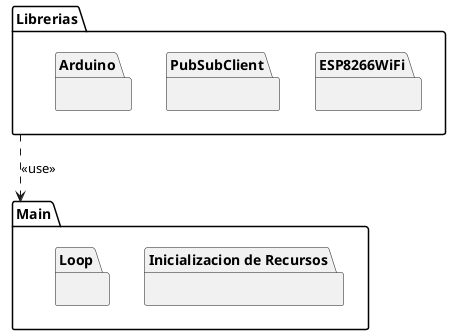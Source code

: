 @startuml

!$Main  = "Main"
!$Setup  = "Inicializacion de Recursos"
!$Loop = "Loop"
!$Librerias = "Librerias"
!$ESP8266WiFi  = "ESP8266WiFi"
!$PubSubClient  = "PubSubClient"
!$Arduino = "Arduino"

package "$Librerias" {
        package "$ESP8266WiFi" {
        }
        package "$PubSubClient" {
        }
        package "$Arduino" {
        }
}

package "$Main" {
        package "$Setup" {
        }
        package "$Loop" {
        }
}

"$Librerias" ..> "$Main": "<<use>>"

@enduml